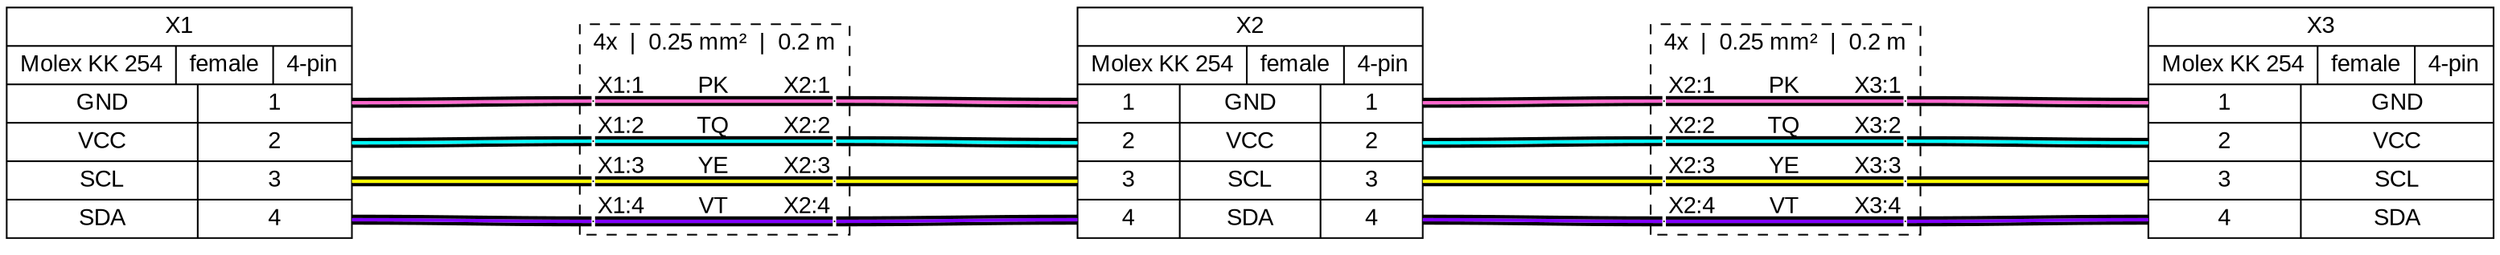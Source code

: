 graph {
// Graph generated by WireViz
// https://github.com/formatc1702/WireViz
	graph [bgcolor=transparent fontname=arial nodesep=0.33 rankdir=LR ranksep=2]
	node [fillcolor=white fontname=arial shape=record style=filled]
	edge [fontname=arial style=bold]
	X1 [label="X1|{Molex KK 254|female|4-pin}|{{GND|VCC|SCL|SDA}|{<p1r>1|<p2r>2|<p3r>3|<p4r>4}}"]
	X2 [label="X2|{Molex KK 254|female|4-pin}|{{<p1l>1|<p2l>2|<p3l>3|<p4l>4}|{GND|VCC|SCL|SDA}|{<p1r>1|<p2r>2|<p3r>3|<p4r>4}}"]
	X3 [label="X3|{Molex KK 254|female|4-pin}|{{<p1l>1|<p2l>2|<p3l>3|<p4l>4}|{GND|VCC|SCL|SDA}}"]
	subgraph cluster_W1 {
		graph [fillcolor=white label="4x  |  0.25 mm²  |  0.2 m
 " style="filled, dashed"]
		node [fixedsize=true height=0 label="" shape=point width=0]
		W1_w1l
		W1_w1r
		W1_w2l
		W1_w2r
		W1_w3l
		W1_w3r
		W1_w4l
		W1_w4r
	}
	edge [color="#000000:#ff66cc:#000000"]
	W1_w1l -- W1_w1r [labelangle=60 labeldist=0 taillabel="                                   PK"]
	X1:p1r -- W1_w1l:w [headlabel="            X1:1" labelangle=-60 labeldist=0]
	W1_w1r:e -- X2:p1l [labelangle=60 labeldist=0 taillabel="X2:1            "]
	edge [color="#000000:#00ffff:#000000"]
	W1_w2l -- W1_w2r [labelangle=60 labeldist=0 taillabel="                                   TQ"]
	X1:p2r -- W1_w2l:w [headlabel="            X1:2" labelangle=-60 labeldist=0]
	W1_w2r:e -- X2:p2l [labelangle=60 labeldist=0 taillabel="X2:2            "]
	edge [color="#000000:#ffff00:#000000"]
	W1_w3l -- W1_w3r [labelangle=60 labeldist=0 taillabel="                                   YE"]
	X1:p3r -- W1_w3l:w [headlabel="            X1:3" labelangle=-60 labeldist=0]
	W1_w3r:e -- X2:p3l [labelangle=60 labeldist=0 taillabel="X2:3            "]
	edge [color="#000000:#8000ff:#000000"]
	W1_w4l -- W1_w4r [labelangle=60 labeldist=0 taillabel="                                   VT"]
	X1:p4r -- W1_w4l:w [headlabel="            X1:4" labelangle=-60 labeldist=0]
	W1_w4r:e -- X2:p4l [labelangle=60 labeldist=0 taillabel="X2:4            "]
	subgraph cluster_W2 {
		graph [fillcolor=white label="4x  |  0.25 mm²  |  0.2 m
 " style="filled, dashed"]
		node [fixedsize=true height=0 label="" shape=point width=0]
		W2_w1l
		W2_w1r
		W2_w2l
		W2_w2r
		W2_w3l
		W2_w3r
		W2_w4l
		W2_w4r
	}
	edge [color="#000000:#ff66cc:#000000"]
	W2_w1l -- W2_w1r [labelangle=60 labeldist=0 taillabel="                                   PK"]
	X2:p1r -- W2_w1l:w [headlabel="            X2:1" labelangle=-60 labeldist=0]
	W2_w1r:e -- X3:p1l [labelangle=60 labeldist=0 taillabel="X3:1            "]
	edge [color="#000000:#00ffff:#000000"]
	W2_w2l -- W2_w2r [labelangle=60 labeldist=0 taillabel="                                   TQ"]
	X2:p2r -- W2_w2l:w [headlabel="            X2:2" labelangle=-60 labeldist=0]
	W2_w2r:e -- X3:p2l [labelangle=60 labeldist=0 taillabel="X3:2            "]
	edge [color="#000000:#ffff00:#000000"]
	W2_w3l -- W2_w3r [labelangle=60 labeldist=0 taillabel="                                   YE"]
	X2:p3r -- W2_w3l:w [headlabel="            X2:3" labelangle=-60 labeldist=0]
	W2_w3r:e -- X3:p3l [labelangle=60 labeldist=0 taillabel="X3:3            "]
	edge [color="#000000:#8000ff:#000000"]
	W2_w4l -- W2_w4r [labelangle=60 labeldist=0 taillabel="                                   VT"]
	X2:p4r -- W2_w4l:w [headlabel="            X2:4" labelangle=-60 labeldist=0]
	W2_w4r:e -- X3:p4l [labelangle=60 labeldist=0 taillabel="X3:4            "]
}
